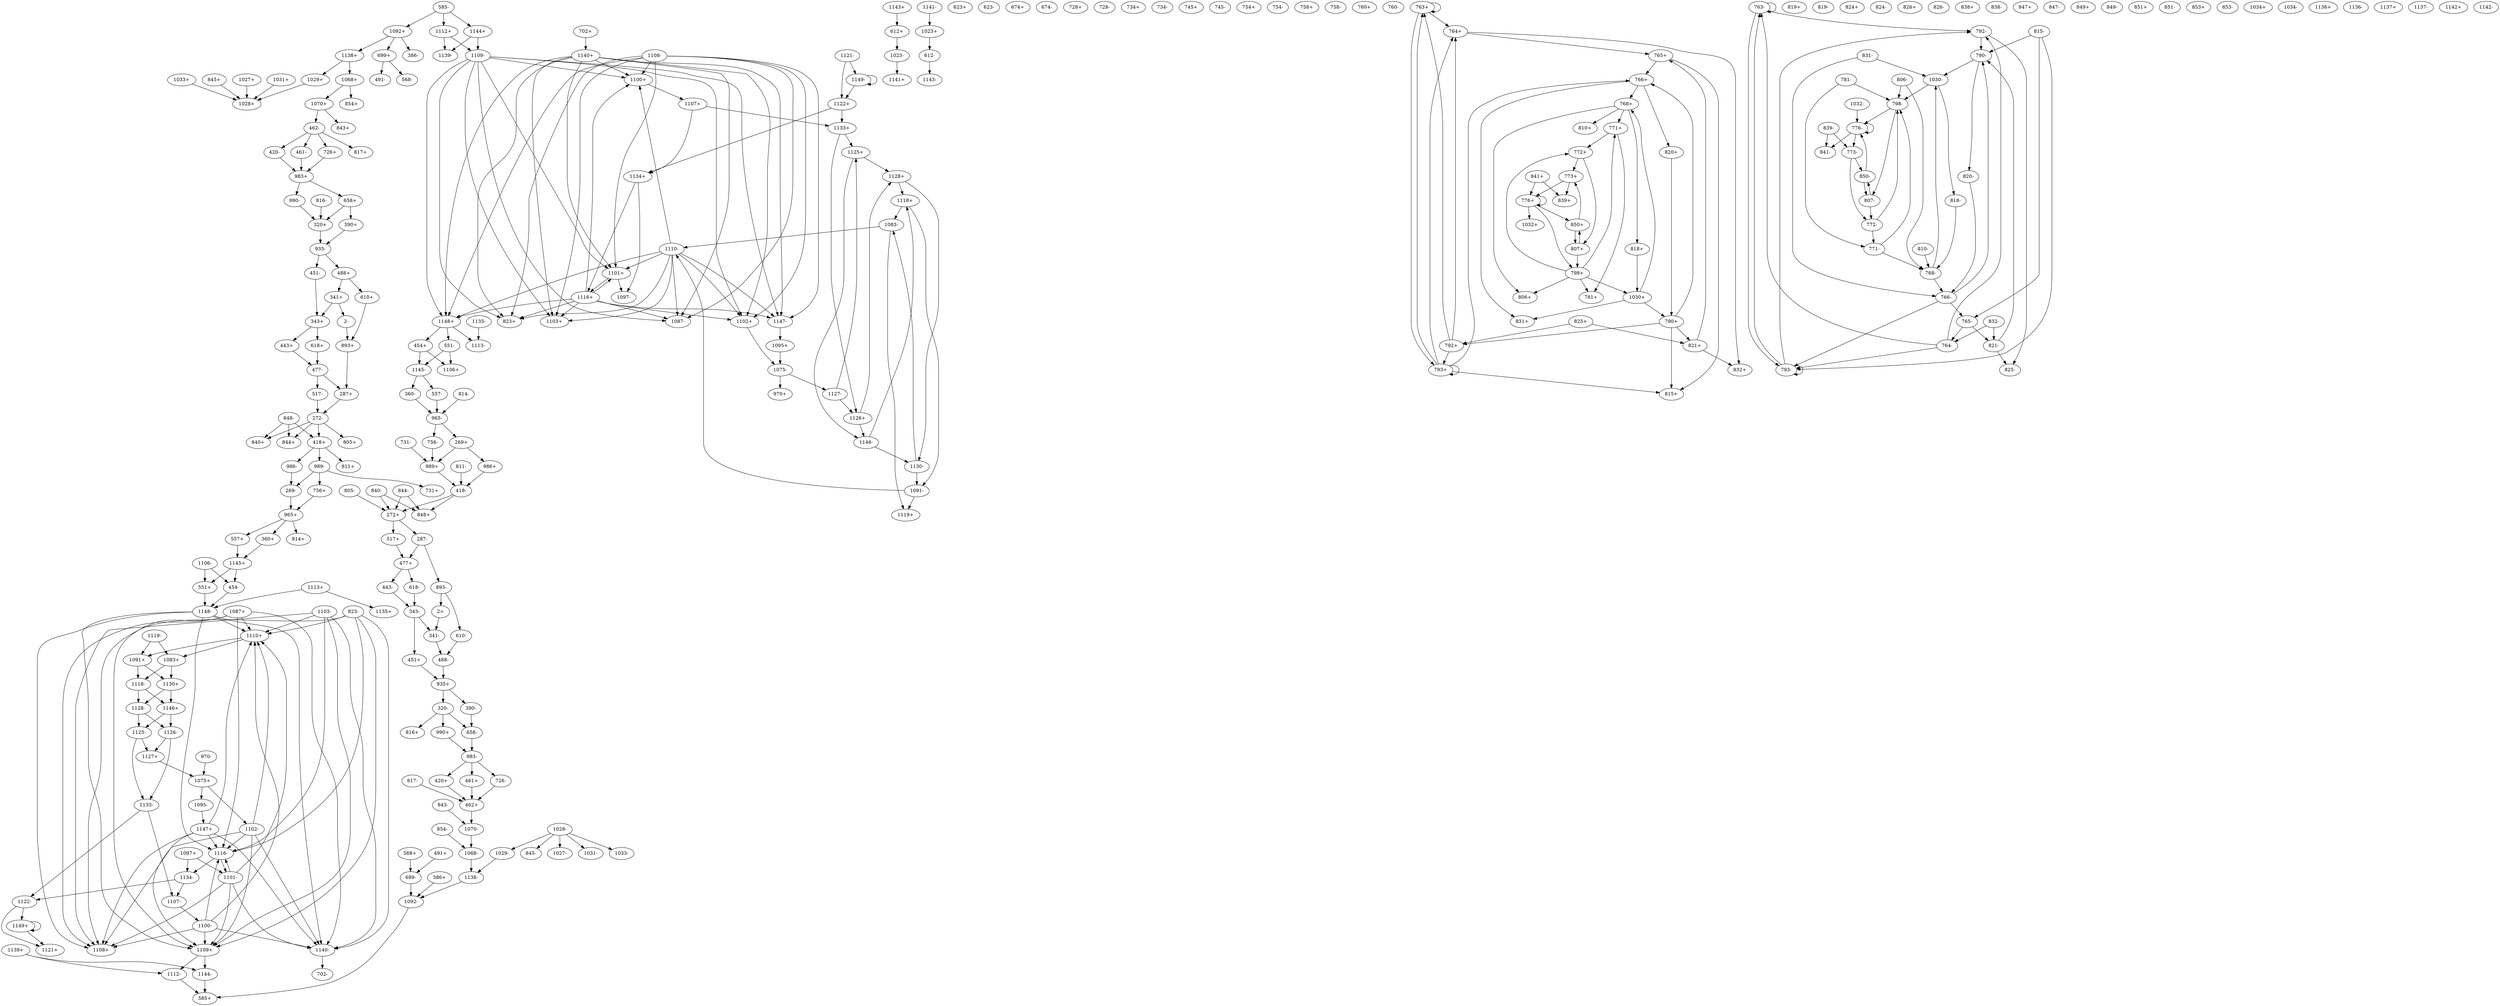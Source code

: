 digraph adj {
graph [k=96]
edge [d=-95]
"2+" [l=181 C=6617]
"2-" [l=181 C=6617]
"269+" [l=168 C=18448]
"269-" [l=168 C=18448]
"272+" [l=286 C=46418]
"272-" [l=286 C=46418]
"287+" [l=134 C=7957]
"287-" [l=134 C=7957]
"320+" [l=156 C=14797]
"320-" [l=156 C=14797]
"341+" [l=195 C=11542]
"341-" [l=195 C=11542]
"343+" [l=239 C=14252]
"343-" [l=239 C=14252]
"360+" [l=191 C=23078]
"360-" [l=191 C=23078]
"386+" [l=246 C=5491]
"386-" [l=246 C=5491]
"390+" [l=303 C=6026]
"390-" [l=303 C=6026]
"418+" [l=219 C=26355]
"418-" [l=219 C=26355]
"420+" [l=202 C=12623]
"420-" [l=202 C=12623]
"443+" [l=280 C=15753]
"443-" [l=280 C=15753]
"451+" [l=342 C=19946]
"451-" [l=342 C=19946]
"454+" [l=191 C=3642]
"454-" [l=191 C=3642]
"461+" [l=191 C=15406]
"461-" [l=191 C=15406]
"462+" [l=176 C=18499]
"462-" [l=176 C=18499]
"477+" [l=131 C=3671]
"477-" [l=131 C=3671]
"488+" [l=231 C=25290]
"488-" [l=231 C=25290]
"491+" [l=164 C=4144]
"491-" [l=164 C=4144]
"517+" [l=195 C=3477]
"517-" [l=195 C=3477]
"551+" [l=191 C=2925]
"551-" [l=191 C=2925]
"557+" [l=191 C=9326]
"557-" [l=191 C=9326]
"568+" [l=176 C=3745]
"568-" [l=176 C=3745]
"585+" [l=161 C=10418]
"585-" [l=161 C=10418]
"610+" [l=281 C=14896]
"610-" [l=281 C=14896]
"612+" [l=212 C=4029]
"612-" [l=212 C=4029]
"618+" [l=278 C=6241]
"618-" [l=278 C=6241]
"623+" [l=131 C=142]
"623-" [l=131 C=142]
"658+" [l=189 C=6440]
"658-" [l=189 C=6440]
"674+" [l=163 C=248]
"674-" [l=163 C=248]
"699+" [l=176 C=668]
"699-" [l=176 C=668]
"702+" [l=260 C=2694]
"702-" [l=260 C=2694]
"726+" [l=191 C=288]
"726-" [l=191 C=288]
"728+" [l=155 C=409]
"728-" [l=155 C=409]
"731+" [l=125 C=143]
"731-" [l=125 C=143]
"734+" [l=117 C=53]
"734-" [l=117 C=53]
"745+" [l=126 C=66]
"745-" [l=126 C=66]
"754+" [l=196 C=380]
"754-" [l=196 C=380]
"756+" [l=191 C=546]
"756-" [l=191 C=546]
"758+" [l=147 C=223]
"758-" [l=147 C=223]
"760+" [l=128 C=136]
"760-" [l=128 C=136]
"763+" [l=96 C=255]
"763-" [l=96 C=255]
"764+" [l=96 C=255]
"764-" [l=96 C=255]
"765+" [l=96 C=255]
"765-" [l=96 C=255]
"766+" [l=96 C=255]
"766-" [l=96 C=255]
"768+" [l=96 C=255]
"768-" [l=96 C=255]
"771+" [l=98 C=765]
"771-" [l=98 C=765]
"772+" [l=98 C=765]
"772-" [l=98 C=765]
"773+" [l=102 C=1710]
"773-" [l=102 C=1710]
"776+" [l=99 C=840]
"776-" [l=99 C=840]
"781+" [l=139 C=239]
"781-" [l=139 C=239]
"790+" [l=96 C=155]
"790-" [l=96 C=155]
"792+" [l=96 C=173]
"792-" [l=96 C=173]
"793+" [l=189 C=4006]
"793-" [l=189 C=4006]
"798+" [l=98 C=436]
"798-" [l=98 C=436]
"805+" [l=117 C=88]
"805-" [l=117 C=88]
"806+" [l=134 C=252]
"806-" [l=134 C=252]
"807+" [l=175 C=305]
"807-" [l=175 C=305]
"810+" [l=161 C=369]
"810-" [l=161 C=369]
"811+" [l=133 C=98]
"811-" [l=133 C=98]
"814+" [l=124 C=74]
"814-" [l=124 C=74]
"815+" [l=142 C=3016]
"815-" [l=142 C=3016]
"816+" [l=102 C=15]
"816-" [l=102 C=15]
"817+" [l=128 C=102]
"817-" [l=128 C=102]
"818+" [l=182 C=443]
"818-" [l=182 C=443]
"819+" [l=191 C=366]
"819-" [l=191 C=366]
"820+" [l=188 C=653]
"820-" [l=188 C=653]
"821+" [l=96 C=3]
"821-" [l=96 C=3]
"823+" [l=114 C=51]
"823-" [l=114 C=51]
"824+" [l=157 C=205]
"824-" [l=157 C=205]
"825+" [l=150 C=174]
"825-" [l=150 C=174]
"826+" [l=187 C=478]
"826-" [l=187 C=478]
"831+" [l=155 C=343]
"831-" [l=155 C=343]
"832+" [l=98 C=96]
"832-" [l=98 C=96]
"838+" [l=110 C=34]
"838-" [l=110 C=34]
"839+" [l=131 C=206]
"839-" [l=131 C=206]
"840+" [l=128 C=104]
"840-" [l=128 C=104]
"841+" [l=114 C=42]
"841-" [l=114 C=42]
"843+" [l=120 C=90]
"843-" [l=120 C=90]
"844+" [l=119 C=78]
"844-" [l=119 C=78]
"845+" [l=111 C=364]
"845-" [l=111 C=364]
"847+" [l=122 C=64]
"847-" [l=122 C=64]
"848+" [l=106 C=34]
"848-" [l=106 C=34]
"849+" [l=123 C=70]
"849-" [l=123 C=70]
"850+" [l=111 C=38]
"850-" [l=111 C=38]
"851+" [l=103 C=18]
"851-" [l=103 C=18]
"853+" [l=140 C=123]
"853-" [l=140 C=123]
"854+" [l=118 C=57]
"854-" [l=118 C=57]
"893+" [l=287 C=29556]
"893-" [l=287 C=29556]
"935+" [l=426 C=81643]
"935-" [l=426 C=81643]
"965+" [l=471 C=93295]
"965-" [l=471 C=93295]
"970+" [l=82230 C=2401074]
"970-" [l=82230 C=2401074]
"983+" [l=523 C=106873]
"983-" [l=523 C=106873]
"986+" [l=325 C=11529]
"986-" [l=325 C=11529]
"989+" [l=273 C=40597]
"989-" [l=273 C=40597]
"990+" [l=192 C=19619]
"990-" [l=192 C=19619]
"1023+" [l=100 C=208]
"1023-" [l=100 C=208]
"1027+" [l=152 C=762]
"1027-" [l=152 C=762]
"1028+" [l=125 C=7164]
"1028-" [l=125 C=7164]
"1029+" [l=188 C=677]
"1029-" [l=188 C=677]
"1030+" [l=98 C=430]
"1030-" [l=98 C=430]
"1031+" [l=113 C=800]
"1031-" [l=113 C=800]
"1032+" [l=128 C=147]
"1032-" [l=128 C=147]
"1033+" [l=189 C=850]
"1033-" [l=189 C=850]
"1034+" [l=126 C=7242]
"1034-" [l=126 C=7242]
"1068+" [l=810 C=176463]
"1068-" [l=810 C=176463]
"1070+" [l=603 C=122785]
"1070-" [l=603 C=122785]
"1075+" [l=343 C=11945]
"1075-" [l=343 C=11945]
"1083+" [l=4312 C=207421]
"1083-" [l=4312 C=207421]
"1087+" [l=2812 C=136796]
"1087-" [l=2812 C=136796]
"1091+" [l=4164 C=197877]
"1091-" [l=4164 C=197877]
"1092+" [l=90866 C=3403778]
"1092-" [l=90866 C=3403778]
"1095+" [l=101847 C=3431360]
"1095-" [l=101847 C=3431360]
"1097+" [l=87420 C=3487861]
"1097-" [l=87420 C=3487861]
"1100+" [l=90744 C=2700152]
"1100-" [l=90744 C=2700152]
"1101+" [l=382970 C=14723341]
"1101-" [l=382970 C=14723341]
"1102+" [l=22591 C=711336]
"1102-" [l=22591 C=711336]
"1103+" [l=54580 C=2106683]
"1103-" [l=54580 C=2106683]
"1106+" [l=46041 C=1792133]
"1106-" [l=46041 C=1792133]
"1107+" [l=84850 C=2590795]
"1107-" [l=84850 C=2590795]
"1108+" [l=26465 C=798396]
"1108-" [l=26465 C=798396]
"1109+" [l=37078 C=1484063]
"1109-" [l=37078 C=1484063]
"1110+" [l=79189 C=2585501]
"1110-" [l=79189 C=2585501]
"1112+" [l=33956 C=1296739]
"1112-" [l=33956 C=1296739]
"1113+" [l=159907 C=5396716]
"1113-" [l=159907 C=5396716]
"1116+" [l=232149 C=7901459]
"1116-" [l=232149 C=7901459]
"1118+" [l=10767 C=461290]
"1118-" [l=10767 C=461290]
"1119+" [l=25820 C=1006519]
"1119-" [l=25820 C=1006519]
"1121+" [l=59728 C=1828273]
"1121-" [l=59728 C=1828273]
"1122+" [l=3903 C=144289]
"1122-" [l=3903 C=144289]
"1125+" [l=9147 C=409408]
"1125-" [l=9147 C=409408]
"1126+" [l=10522 C=423692]
"1126-" [l=10522 C=423692]
"1127+" [l=4790 C=227144]
"1127-" [l=4790 C=227144]
"1128+" [l=13746 C=496053]
"1128-" [l=13746 C=496053]
"1130+" [l=9953 C=413111]
"1130-" [l=9953 C=413111]
"1133+" [l=4777 C=226508]
"1133-" [l=4777 C=226508]
"1134+" [l=10652 C=570433]
"1134-" [l=10652 C=570433]
"1135+" [l=517813 C=19387957]
"1135-" [l=517813 C=19387957]
"1136+" [l=149919 C=5662648]
"1136-" [l=149919 C=5662648]
"1137+" [l=419412 C=14909019]
"1137-" [l=419412 C=14909019]
"1138+" [l=572 C=79794]
"1138-" [l=572 C=79794]
"1139+" [l=5746 C=233354]
"1139-" [l=5746 C=233354]
"1140+" [l=62404 C=1797253]
"1140-" [l=62404 C=1797253]
"1141+" [l=491437 C=17957870]
"1141-" [l=491437 C=17957870]
"1142+" [l=537866 C=14855308]
"1142-" [l=537866 C=14855308]
"1143+" [l=134944 C=4747686]
"1143-" [l=134944 C=4747686]
"1144+" [l=27547 C=1069642]
"1144-" [l=27547 C=1069642]
"1145+" [l=223891 C=8239439]
"1145-" [l=223891 C=8239439]
"1146+" [l=16838 C=644376]
"1146-" [l=16838 C=644376]
"1147+" [l=51394 C=1771379]
"1147-" [l=51394 C=1771379]
"1148+" [l=151638 C=5049115]
"1148-" [l=151638 C=5049115]
"1149+" [l=272520 C=8451227]
"1149-" [l=272520 C=8451227]
"2+" -> "341-"
"2-" -> "893+"
"269+" -> "986+"
"269+" -> "989+" [d=-72]
"269-" -> "965+"
"272+" -> "287-"
"272+" -> "517+"
"272-" -> "805+"
"272-" -> "418+" [d=-93]
"272-" -> "840+" [d=-93]
"272-" -> "844+" [d=-93]
"287+" -> "272-"
"287-" -> "893-"
"287-" -> "477+" [d=-34]
"320+" -> "935-"
"320-" -> "816+"
"320-" -> "990+" [d=-52]
"320-" -> "658-" [d=-49]
"341+" -> "2-"
"341+" -> "343+" [d=-82]
"341-" -> "488-"
"343+" -> "443+"
"343+" -> "618+"
"343-" -> "451+"
"343-" -> "341-" [d=-82]
"360+" -> "1145+"
"360-" -> "965-" [d=-94]
"386+" -> "1092-" [d=-92]
"390+" -> "935-"
"390-" -> "658-"
"418+" -> "986-"
"418+" -> "811+" [d=-66]
"418+" -> "989-" [d=-66]
"418-" -> "848+"
"418-" -> "272+" [d=-93]
"420+" -> "462+" [d=-36]
"420-" -> "983+"
"443+" -> "477-"
"443-" -> "343-"
"451+" -> "935+"
"451-" -> "343+"
"454+" -> "1106+"
"454+" -> "1145-"
"454-" -> "1148-" [d=-91]
"461+" -> "462+" [d=-18]
"461-" -> "983+" [d=-18]
"462+" -> "1070-"
"462-" -> "817+"
"462-" -> "420-" [d=-36]
"462-" -> "461-" [d=-18]
"462-" -> "726+" [d=-18]
"477+" -> "443-"
"477+" -> "618-"
"477-" -> "517-"
"477-" -> "287+" [d=-34]
"488+" -> "341+"
"488+" -> "610+"
"488-" -> "935+"
"491+" -> "699-" [d=-80]
"517+" -> "477+"
"517-" -> "272-"
"551+" -> "1148-" [d=-91]
"551-" -> "1106+"
"551-" -> "1145-"
"557+" -> "1145+"
"557-" -> "965-" [d=-94]
"568+" -> "699-" [d=-80]
"585-" -> "1092+" [d=-45]
"585-" -> "1112+" [d=-45]
"585-" -> "1144+"
"610+" -> "893+"
"610-" -> "488-"
"612+" -> "1023-"
"612-" -> "1143-"
"618+" -> "477-"
"618-" -> "343-"
"658+" -> "390+"
"658+" -> "320+" [d=-49]
"658-" -> "983-"
"699+" -> "491-" [d=-80]
"699+" -> "568-" [d=-80]
"699-" -> "1092-" [d=-21]
"702+" -> "1140+" [d=-94]
"726+" -> "983+" [d=-18]
"726-" -> "462+" [d=-18]
"731-" -> "989+" [d=-82]
"756+" -> "965+"
"756-" -> "989+"
"763+" -> "763+"
"763+" -> "764+"
"763+" -> "793+"
"763-" -> "763-"
"763-" -> "792-"
"763-" -> "793-" [d=-93]
"764+" -> "765+"
"764+" -> "832+"
"764-" -> "763-"
"764-" -> "792-"
"764-" -> "793-" [d=-93]
"765+" -> "766+"
"765+" -> "815+"
"765-" -> "764-"
"765-" -> "821-"
"766+" -> "820+"
"766+" -> "768+" [d=-92]
"766+" -> "831+" [d=-92]
"766-" -> "765-"
"766-" -> "793-" [d=-93]
"766-" -> "790-" [d=-93]
"768+" -> "810+"
"768+" -> "818+" [d=-93]
"768+" -> "771+" [d=-92]
"768+" -> "806+" [d=-92]
"768-" -> "766-" [d=-92]
"768-" -> "1030-" [d=-89]
"771+" -> "772+"
"771+" -> "781+"
"771-" -> "768-" [d=-92]
"771-" -> "798-" [d=-82]
"772+" -> "773+"
"772+" -> "807+"
"772-" -> "771-"
"772-" -> "798-" [d=-82]
"773+" -> "839+"
"773+" -> "776+" [d=-91]
"773-" -> "772-"
"773-" -> "850-"
"776+" -> "1032+"
"776+" -> "776+" [d=-30]
"776+" -> "798+" [d=-46]
"776+" -> "850+" [d=-46]
"776-" -> "773-" [d=-91]
"776-" -> "841-" [d=-91]
"776-" -> "776-" [d=-30]
"781-" -> "771-"
"781-" -> "798-" [d=-82]
"790+" -> "792+" [d=-94]
"790+" -> "821+" [d=-94]
"790+" -> "766+" [d=-93]
"790+" -> "815+" [d=-93]
"790-" -> "820-"
"790-" -> "1030-" [d=-92]
"792+" -> "763+"
"792+" -> "764+"
"792+" -> "793+"
"792-" -> "825-"
"792-" -> "790-" [d=-94]
"793+" -> "766+" [d=-93]
"793+" -> "815+" [d=-93]
"793+" -> "763+" [d=-93]
"793+" -> "764+" [d=-93]
"793+" -> "793+" [d=-93]
"793-" -> "763-"
"793-" -> "792-"
"793-" -> "793-" [d=-93]
"798+" -> "1030+" [d=-91]
"798+" -> "771+" [d=-82]
"798+" -> "806+" [d=-82]
"798+" -> "772+" [d=-82]
"798+" -> "781+" [d=-82]
"798-" -> "807-"
"798-" -> "776-" [d=-46]
"805-" -> "272+"
"806-" -> "768-" [d=-92]
"806-" -> "798-" [d=-82]
"807+" -> "798+"
"807+" -> "850+"
"807-" -> "772-"
"807-" -> "850-"
"810-" -> "768-"
"811-" -> "418-" [d=-66]
"814-" -> "965-"
"815-" -> "765-"
"815-" -> "793-" [d=-93]
"815-" -> "790-" [d=-93]
"816-" -> "320+"
"817-" -> "462+"
"818+" -> "1030+"
"818-" -> "768-" [d=-93]
"820+" -> "790+"
"820-" -> "766-"
"821+" -> "765+"
"821+" -> "832+"
"821-" -> "825-"
"821-" -> "790-" [d=-94]
"823-" -> "1108+"
"823-" -> "1109+"
"823-" -> "1110+"
"823-" -> "1116-"
"823-" -> "1140-"
"825+" -> "792+"
"825+" -> "821+"
"831-" -> "766-" [d=-92]
"831-" -> "1030-" [d=-89]
"832-" -> "764-"
"832-" -> "821-"
"839-" -> "841-"
"839-" -> "773-"
"840-" -> "848+"
"840-" -> "272+" [d=-93]
"841+" -> "839+"
"841+" -> "776+" [d=-91]
"843-" -> "1070-"
"844-" -> "848+"
"844-" -> "272+" [d=-93]
"845+" -> "1028+" [d=-93]
"848-" -> "418+"
"848-" -> "840+"
"848-" -> "844+"
"850+" -> "773+"
"850+" -> "807+"
"850-" -> "807-"
"850-" -> "776-" [d=-46]
"854-" -> "1068-"
"893+" -> "287+"
"893-" -> "2+"
"893-" -> "610-"
"935+" -> "320-"
"935+" -> "390-"
"935-" -> "451-"
"935-" -> "488+"
"965+" -> "814+"
"965+" -> "360+" [d=-94]
"965+" -> "557+" [d=-94]
"965-" -> "269+"
"965-" -> "756-"
"970-" -> "1075+"
"983+" -> "658+"
"983+" -> "990-"
"983-" -> "420+"
"983-" -> "461+" [d=-18]
"983-" -> "726-" [d=-18]
"986+" -> "418-"
"986-" -> "269-"
"989+" -> "418-" [d=-66]
"989-" -> "756+"
"989-" -> "731+" [d=-82]
"989-" -> "269-" [d=-72]
"990+" -> "983-"
"990-" -> "320+" [d=-52]
"1023+" -> "612-"
"1023-" -> "1141+"
"1027+" -> "1028+"
"1028-" -> "1027-"
"1028-" -> "1031-"
"1028-" -> "1033-" [d=-94]
"1028-" -> "845-" [d=-93]
"1028-" -> "1029-" [d=-93]
"1029+" -> "1028+" [d=-93]
"1029-" -> "1138-"
"1030+" -> "790+" [d=-92]
"1030+" -> "768+" [d=-89]
"1030+" -> "831+" [d=-89]
"1030-" -> "818-"
"1030-" -> "798-" [d=-91]
"1031+" -> "1028+"
"1032-" -> "776-"
"1033+" -> "1028+" [d=-94]
"1068+" -> "854+"
"1068+" -> "1070+"
"1068-" -> "1138-"
"1070+" -> "462-"
"1070+" -> "843+"
"1070-" -> "1068-"
"1075+" -> "1095-"
"1075+" -> "1102-"
"1075-" -> "970+"
"1075-" -> "1127-"
"1083+" -> "1118-" [d=-2563]
"1083+" -> "1130+" [d=-2563]
"1083-" -> "1110-"
"1083-" -> "1119+"
"1087+" -> "1108+"
"1087+" -> "1109+"
"1087+" -> "1110+"
"1087+" -> "1116-"
"1087+" -> "1140-"
"1091+" -> "1118-" [d=-2563]
"1091+" -> "1130+" [d=-2563]
"1091-" -> "1110-"
"1091-" -> "1119+"
"1092+" -> "386-" [d=-92]
"1092+" -> "699+" [d=-21]
"1092+" -> "1138+" [d=-21]
"1092-" -> "585+" [d=-45]
"1095+" -> "1075-"
"1095-" -> "1147+" [d=-14]
"1097+" -> "1101-" [d=-6142]
"1097+" -> "1134-" [d=-6142]
"1100+" -> "1107+" [d=-68]
"1100-" -> "1108+"
"1100-" -> "1109+"
"1100-" -> "1110+"
"1100-" -> "1116-"
"1100-" -> "1140-"
"1101+" -> "1097-" [d=-6142]
"1101+" -> "1116+" [d=-6142]
"1101-" -> "1108+"
"1101-" -> "1109+"
"1101-" -> "1110+"
"1101-" -> "1116-"
"1101-" -> "1140-"
"1102+" -> "1075-"
"1102-" -> "1108+"
"1102-" -> "1109+"
"1102-" -> "1110+"
"1102-" -> "1116-"
"1102-" -> "1140-"
"1103-" -> "1108+"
"1103-" -> "1109+"
"1103-" -> "1110+"
"1103-" -> "1116-"
"1103-" -> "1140-"
"1106-" -> "454-"
"1106-" -> "551+"
"1107+" -> "1133+" [d=-485]
"1107+" -> "1134+" [d=-485]
"1107-" -> "1100-" [d=-68]
"1108-" -> "823+"
"1108-" -> "1087-"
"1108-" -> "1100+"
"1108-" -> "1101+"
"1108-" -> "1102+"
"1108-" -> "1103+"
"1108-" -> "1147-"
"1108-" -> "1148+"
"1109+" -> "1112-" [d=-1163]
"1109+" -> "1144-" [d=-1163]
"1109-" -> "823+"
"1109-" -> "1087-"
"1109-" -> "1100+"
"1109-" -> "1101+"
"1109-" -> "1102+"
"1109-" -> "1103+"
"1109-" -> "1147-"
"1109-" -> "1148+"
"1110+" -> "1083+"
"1110+" -> "1091+"
"1110-" -> "823+"
"1110-" -> "1087-"
"1110-" -> "1100+"
"1110-" -> "1101+"
"1110-" -> "1102+"
"1110-" -> "1103+"
"1110-" -> "1147-"
"1110-" -> "1148+"
"1112+" -> "1109-" [d=-1163]
"1112+" -> "1139-" [d=-1163]
"1112-" -> "585+" [d=-45]
"1113+" -> "1135+"
"1113+" -> "1148-" [d=-2039]
"1116+" -> "823+"
"1116+" -> "1087-"
"1116+" -> "1100+"
"1116+" -> "1101+"
"1116+" -> "1102+"
"1116+" -> "1103+"
"1116+" -> "1147-"
"1116+" -> "1148+"
"1116-" -> "1101-" [d=-6142]
"1116-" -> "1134-" [d=-6142]
"1118+" -> "1083-" [d=-2563]
"1118+" -> "1091-" [d=-2563]
"1118-" -> "1128-" [d=-1649]
"1118-" -> "1146+" [d=-1649]
"1119-" -> "1083+"
"1119-" -> "1091+"
"1121-" -> "1122+" [d=-635]
"1121-" -> "1149-" [d=-635]
"1122+" -> "1133+" [d=-485]
"1122+" -> "1134+" [d=-485]
"1122-" -> "1121+" [d=-635]
"1122-" -> "1149+" [d=-635]
"1125+" -> "1128+" [d=-814]
"1125+" -> "1146-" [d=-814]
"1125-" -> "1127+" [d=-2241]
"1125-" -> "1133-" [d=-2241]
"1126+" -> "1128+" [d=-814]
"1126+" -> "1146-" [d=-814]
"1126-" -> "1127+" [d=-2241]
"1126-" -> "1133-" [d=-2241]
"1127+" -> "1075+"
"1127-" -> "1125+" [d=-2241]
"1127-" -> "1126+" [d=-2241]
"1128+" -> "1118+" [d=-1649]
"1128+" -> "1130-" [d=-1649]
"1128-" -> "1125-" [d=-814]
"1128-" -> "1126-" [d=-814]
"1130+" -> "1128-" [d=-1649]
"1130+" -> "1146+" [d=-1649]
"1130-" -> "1083-" [d=-2563]
"1130-" -> "1091-" [d=-2563]
"1133+" -> "1125+" [d=-2241]
"1133+" -> "1126+" [d=-2241]
"1133-" -> "1107-" [d=-485]
"1133-" -> "1122-" [d=-485]
"1134+" -> "1097-" [d=-6142]
"1134+" -> "1116+" [d=-6142]
"1134-" -> "1107-" [d=-485]
"1134-" -> "1122-" [d=-485]
"1135-" -> "1113-"
"1138+" -> "1029+"
"1138+" -> "1068+"
"1138-" -> "1092-" [d=-21]
"1139+" -> "1112-" [d=-1163]
"1139+" -> "1144-" [d=-1163]
"1140+" -> "823+"
"1140+" -> "1087-"
"1140+" -> "1100+"
"1140+" -> "1101+"
"1140+" -> "1102+"
"1140+" -> "1103+"
"1140+" -> "1147-"
"1140+" -> "1148+"
"1140-" -> "702-" [d=-94]
"1141-" -> "1023+"
"1143+" -> "612+"
"1144+" -> "1109-" [d=-1163]
"1144+" -> "1139-" [d=-1163]
"1144-" -> "585+"
"1145+" -> "454-"
"1145+" -> "551+"
"1145-" -> "360-"
"1145-" -> "557-"
"1146+" -> "1125-" [d=-814]
"1146+" -> "1126-" [d=-814]
"1146-" -> "1118+" [d=-1649]
"1146-" -> "1130-" [d=-1649]
"1147+" -> "1108+"
"1147+" -> "1109+"
"1147+" -> "1110+"
"1147+" -> "1116-"
"1147+" -> "1140-"
"1147-" -> "1095+" [d=-14]
"1148+" -> "454+" [d=-91]
"1148+" -> "551-" [d=-91]
"1148+" -> "1113-" [d=-2039]
"1148-" -> "1108+"
"1148-" -> "1109+"
"1148-" -> "1110+"
"1148-" -> "1116-"
"1148-" -> "1140-"
"1149+" -> "1121+" [d=-635]
"1149+" -> "1149+" [d=-635]
"1149-" -> "1122+" [d=-635]
"1149-" -> "1149-" [d=-635]
}

